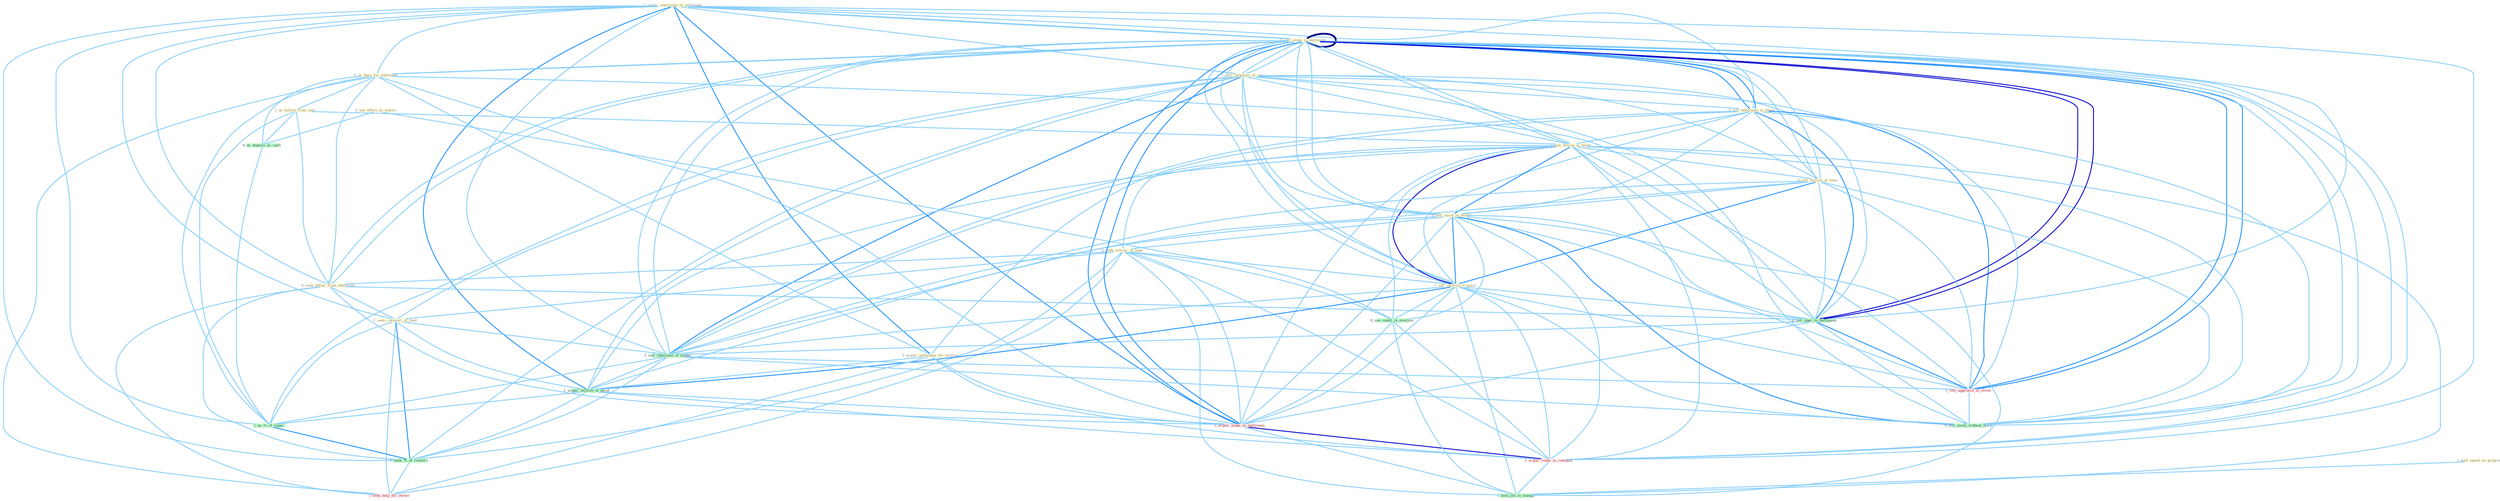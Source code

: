 Graph G{ 
    node
    [shape=polygon,style=filled,width=.5,height=.06,color="#BDFCC9",fixedsize=true,fontsize=4,
    fontcolor="#2f4f4f"];
    {node
    [color="#ffffe0", fontcolor="#8b7d6b"] "1_acquir_entitynam_of_entitynam " "0_sell_stake_to_entitynam " "0_us_base_for_entitynam " "1_sell_inventori_of_car " "0_sell_entitynam_to_buyer " "1_us_billion_from_sale " "1_hold_spend_on_program " "1_sell_billion_in_asset " "0_see_effect_as_materi " "0_sell_million_at_time " "0_sell_stock_in_month " "0_seek_waiver_in_hope " "0_seek_dollar_from_entitynam " "1_sell_million_in_asset " "0_acquir_entitynam_for_million " "1_seek_recoveri_of_fund "}
{node [color="#fff0f5", fontcolor="#b22222"] "1_acquir_stake_in_entitynam " "1_acquir_stake_in_compani " "1_sell_approach_to_client " "1_seek_help_for_owner "}
edge [color="#B0E2FF"];

	"1_acquir_entitynam_of_entitynam " -- "0_sell_stake_to_entitynam " [w="1", color="#87cefa" ];
	"1_acquir_entitynam_of_entitynam " -- "0_us_base_for_entitynam " [w="1", color="#87cefa" ];
	"1_acquir_entitynam_of_entitynam " -- "1_sell_inventori_of_car " [w="1", color="#87cefa" ];
	"1_acquir_entitynam_of_entitynam " -- "0_sell_entitynam_to_buyer " [w="1", color="#87cefa" ];
	"1_acquir_entitynam_of_entitynam " -- "0_seek_dollar_from_entitynam " [w="1", color="#87cefa" ];
	"1_acquir_entitynam_of_entitynam " -- "0_acquir_entitynam_for_million " [w="2", color="#1e90ff" , len=0.8];
	"1_acquir_entitynam_of_entitynam " -- "1_seek_recoveri_of_fund " [w="1", color="#87cefa" ];
	"1_acquir_entitynam_of_entitynam " -- "0_sell_oper_to_entitynam " [w="1", color="#87cefa" ];
	"1_acquir_entitynam_of_entitynam " -- "1_sell_othernum_of_model " [w="1", color="#87cefa" ];
	"1_acquir_entitynam_of_entitynam " -- "1_acquir_million_of_asset " [w="2", color="#1e90ff" , len=0.8];
	"1_acquir_entitynam_of_entitynam " -- "1_acquir_stake_in_entitynam " [w="2", color="#1e90ff" , len=0.8];
	"1_acquir_entitynam_of_entitynam " -- "1_acquir_stake_in_compani " [w="1", color="#87cefa" ];
	"1_acquir_entitynam_of_entitynam " -- "0_sell_stake_to_entitynam " [w="1", color="#87cefa" ];
	"1_acquir_entitynam_of_entitynam " -- "1_us_%_of_capac " [w="1", color="#87cefa" ];
	"1_acquir_entitynam_of_entitynam " -- "1_seek_%_of_concern " [w="1", color="#87cefa" ];
	"0_sell_stake_to_entitynam " -- "0_us_base_for_entitynam " [w="1", color="#87cefa" ];
	"0_sell_stake_to_entitynam " -- "1_sell_inventori_of_car " [w="1", color="#87cefa" ];
	"0_sell_stake_to_entitynam " -- "0_sell_entitynam_to_buyer " [w="2", color="#1e90ff" , len=0.8];
	"0_sell_stake_to_entitynam " -- "1_sell_billion_in_asset " [w="1", color="#87cefa" ];
	"0_sell_stake_to_entitynam " -- "0_sell_million_at_time " [w="1", color="#87cefa" ];
	"0_sell_stake_to_entitynam " -- "0_sell_stock_in_month " [w="1", color="#87cefa" ];
	"0_sell_stake_to_entitynam " -- "0_seek_dollar_from_entitynam " [w="1", color="#87cefa" ];
	"0_sell_stake_to_entitynam " -- "1_sell_million_in_asset " [w="1", color="#87cefa" ];
	"0_sell_stake_to_entitynam " -- "0_sell_oper_to_entitynam " [w="3", color="#0000cd" , len=0.6];
	"0_sell_stake_to_entitynam " -- "1_sell_othernum_of_model " [w="1", color="#87cefa" ];
	"0_sell_stake_to_entitynam " -- "1_acquir_stake_in_entitynam " [w="2", color="#1e90ff" , len=0.8];
	"0_sell_stake_to_entitynam " -- "1_acquir_stake_in_compani " [w="1", color="#87cefa" ];
	"0_sell_stake_to_entitynam " -- "0_sell_stake_to_entitynam " [w="4", style=bold, color="#000080", len=0.4];
	"0_sell_stake_to_entitynam " -- "1_sell_approach_to_client " [w="2", color="#1e90ff" , len=0.8];
	"0_sell_stake_to_entitynam " -- "0_sell_stock_without_hitch " [w="1", color="#87cefa" ];
	"0_us_base_for_entitynam " -- "1_us_billion_from_sale " [w="1", color="#87cefa" ];
	"0_us_base_for_entitynam " -- "0_seek_dollar_from_entitynam " [w="1", color="#87cefa" ];
	"0_us_base_for_entitynam " -- "0_acquir_entitynam_for_million " [w="1", color="#87cefa" ];
	"0_us_base_for_entitynam " -- "0_sell_oper_to_entitynam " [w="1", color="#87cefa" ];
	"0_us_base_for_entitynam " -- "0_us_deposit_as_cach " [w="1", color="#87cefa" ];
	"0_us_base_for_entitynam " -- "1_acquir_stake_in_entitynam " [w="1", color="#87cefa" ];
	"0_us_base_for_entitynam " -- "0_sell_stake_to_entitynam " [w="1", color="#87cefa" ];
	"0_us_base_for_entitynam " -- "1_us_%_of_capac " [w="1", color="#87cefa" ];
	"0_us_base_for_entitynam " -- "1_seek_help_for_owner " [w="1", color="#87cefa" ];
	"1_sell_inventori_of_car " -- "0_sell_entitynam_to_buyer " [w="1", color="#87cefa" ];
	"1_sell_inventori_of_car " -- "1_sell_billion_in_asset " [w="1", color="#87cefa" ];
	"1_sell_inventori_of_car " -- "0_sell_million_at_time " [w="1", color="#87cefa" ];
	"1_sell_inventori_of_car " -- "0_sell_stock_in_month " [w="1", color="#87cefa" ];
	"1_sell_inventori_of_car " -- "1_sell_million_in_asset " [w="1", color="#87cefa" ];
	"1_sell_inventori_of_car " -- "1_seek_recoveri_of_fund " [w="1", color="#87cefa" ];
	"1_sell_inventori_of_car " -- "0_sell_oper_to_entitynam " [w="1", color="#87cefa" ];
	"1_sell_inventori_of_car " -- "1_sell_othernum_of_model " [w="2", color="#1e90ff" , len=0.8];
	"1_sell_inventori_of_car " -- "1_acquir_million_of_asset " [w="1", color="#87cefa" ];
	"1_sell_inventori_of_car " -- "0_sell_stake_to_entitynam " [w="1", color="#87cefa" ];
	"1_sell_inventori_of_car " -- "1_us_%_of_capac " [w="1", color="#87cefa" ];
	"1_sell_inventori_of_car " -- "1_sell_approach_to_client " [w="1", color="#87cefa" ];
	"1_sell_inventori_of_car " -- "0_sell_stock_without_hitch " [w="1", color="#87cefa" ];
	"1_sell_inventori_of_car " -- "1_seek_%_of_concern " [w="1", color="#87cefa" ];
	"0_sell_entitynam_to_buyer " -- "1_sell_billion_in_asset " [w="1", color="#87cefa" ];
	"0_sell_entitynam_to_buyer " -- "0_sell_million_at_time " [w="1", color="#87cefa" ];
	"0_sell_entitynam_to_buyer " -- "0_sell_stock_in_month " [w="1", color="#87cefa" ];
	"0_sell_entitynam_to_buyer " -- "1_sell_million_in_asset " [w="1", color="#87cefa" ];
	"0_sell_entitynam_to_buyer " -- "0_acquir_entitynam_for_million " [w="1", color="#87cefa" ];
	"0_sell_entitynam_to_buyer " -- "0_sell_oper_to_entitynam " [w="2", color="#1e90ff" , len=0.8];
	"0_sell_entitynam_to_buyer " -- "1_sell_othernum_of_model " [w="1", color="#87cefa" ];
	"0_sell_entitynam_to_buyer " -- "0_sell_stake_to_entitynam " [w="2", color="#1e90ff" , len=0.8];
	"0_sell_entitynam_to_buyer " -- "1_sell_approach_to_client " [w="2", color="#1e90ff" , len=0.8];
	"0_sell_entitynam_to_buyer " -- "0_sell_stock_without_hitch " [w="1", color="#87cefa" ];
	"1_us_billion_from_sale " -- "1_sell_billion_in_asset " [w="1", color="#87cefa" ];
	"1_us_billion_from_sale " -- "0_seek_dollar_from_entitynam " [w="1", color="#87cefa" ];
	"1_us_billion_from_sale " -- "0_us_deposit_as_cach " [w="1", color="#87cefa" ];
	"1_us_billion_from_sale " -- "1_us_%_of_capac " [w="1", color="#87cefa" ];
	"1_hold_spend_on_program " -- "1_hold_job_in_manag " [w="1", color="#87cefa" ];
	"1_sell_billion_in_asset " -- "0_sell_million_at_time " [w="1", color="#87cefa" ];
	"1_sell_billion_in_asset " -- "0_sell_stock_in_month " [w="2", color="#1e90ff" , len=0.8];
	"1_sell_billion_in_asset " -- "0_seek_waiver_in_hope " [w="1", color="#87cefa" ];
	"1_sell_billion_in_asset " -- "1_sell_million_in_asset " [w="3", color="#0000cd" , len=0.6];
	"1_sell_billion_in_asset " -- "0_sell_oper_to_entitynam " [w="1", color="#87cefa" ];
	"1_sell_billion_in_asset " -- "1_sell_othernum_of_model " [w="1", color="#87cefa" ];
	"1_sell_billion_in_asset " -- "0_see_vaniti_in_everyon " [w="1", color="#87cefa" ];
	"1_sell_billion_in_asset " -- "1_acquir_million_of_asset " [w="1", color="#87cefa" ];
	"1_sell_billion_in_asset " -- "1_acquir_stake_in_entitynam " [w="1", color="#87cefa" ];
	"1_sell_billion_in_asset " -- "1_acquir_stake_in_compani " [w="1", color="#87cefa" ];
	"1_sell_billion_in_asset " -- "0_sell_stake_to_entitynam " [w="1", color="#87cefa" ];
	"1_sell_billion_in_asset " -- "1_sell_approach_to_client " [w="1", color="#87cefa" ];
	"1_sell_billion_in_asset " -- "1_hold_job_in_manag " [w="1", color="#87cefa" ];
	"1_sell_billion_in_asset " -- "0_sell_stock_without_hitch " [w="1", color="#87cefa" ];
	"0_see_effect_as_materi " -- "0_see_vaniti_in_everyon " [w="1", color="#87cefa" ];
	"0_see_effect_as_materi " -- "0_us_deposit_as_cach " [w="1", color="#87cefa" ];
	"0_sell_million_at_time " -- "0_sell_stock_in_month " [w="1", color="#87cefa" ];
	"0_sell_million_at_time " -- "1_sell_million_in_asset " [w="2", color="#1e90ff" , len=0.8];
	"0_sell_million_at_time " -- "0_sell_oper_to_entitynam " [w="1", color="#87cefa" ];
	"0_sell_million_at_time " -- "1_sell_othernum_of_model " [w="1", color="#87cefa" ];
	"0_sell_million_at_time " -- "1_acquir_million_of_asset " [w="1", color="#87cefa" ];
	"0_sell_million_at_time " -- "0_sell_stake_to_entitynam " [w="1", color="#87cefa" ];
	"0_sell_million_at_time " -- "1_sell_approach_to_client " [w="1", color="#87cefa" ];
	"0_sell_million_at_time " -- "0_sell_stock_without_hitch " [w="1", color="#87cefa" ];
	"0_sell_stock_in_month " -- "0_seek_waiver_in_hope " [w="1", color="#87cefa" ];
	"0_sell_stock_in_month " -- "1_sell_million_in_asset " [w="2", color="#1e90ff" , len=0.8];
	"0_sell_stock_in_month " -- "0_sell_oper_to_entitynam " [w="1", color="#87cefa" ];
	"0_sell_stock_in_month " -- "1_sell_othernum_of_model " [w="1", color="#87cefa" ];
	"0_sell_stock_in_month " -- "0_see_vaniti_in_everyon " [w="1", color="#87cefa" ];
	"0_sell_stock_in_month " -- "1_acquir_stake_in_entitynam " [w="1", color="#87cefa" ];
	"0_sell_stock_in_month " -- "1_acquir_stake_in_compani " [w="1", color="#87cefa" ];
	"0_sell_stock_in_month " -- "0_sell_stake_to_entitynam " [w="1", color="#87cefa" ];
	"0_sell_stock_in_month " -- "1_sell_approach_to_client " [w="1", color="#87cefa" ];
	"0_sell_stock_in_month " -- "1_hold_job_in_manag " [w="1", color="#87cefa" ];
	"0_sell_stock_in_month " -- "0_sell_stock_without_hitch " [w="2", color="#1e90ff" , len=0.8];
	"0_seek_waiver_in_hope " -- "0_seek_dollar_from_entitynam " [w="1", color="#87cefa" ];
	"0_seek_waiver_in_hope " -- "1_sell_million_in_asset " [w="1", color="#87cefa" ];
	"0_seek_waiver_in_hope " -- "1_seek_recoveri_of_fund " [w="1", color="#87cefa" ];
	"0_seek_waiver_in_hope " -- "0_see_vaniti_in_everyon " [w="1", color="#87cefa" ];
	"0_seek_waiver_in_hope " -- "1_acquir_stake_in_entitynam " [w="1", color="#87cefa" ];
	"0_seek_waiver_in_hope " -- "1_acquir_stake_in_compani " [w="1", color="#87cefa" ];
	"0_seek_waiver_in_hope " -- "1_hold_job_in_manag " [w="1", color="#87cefa" ];
	"0_seek_waiver_in_hope " -- "1_seek_%_of_concern " [w="1", color="#87cefa" ];
	"0_seek_waiver_in_hope " -- "1_seek_help_for_owner " [w="1", color="#87cefa" ];
	"0_seek_dollar_from_entitynam " -- "1_seek_recoveri_of_fund " [w="1", color="#87cefa" ];
	"0_seek_dollar_from_entitynam " -- "0_sell_oper_to_entitynam " [w="1", color="#87cefa" ];
	"0_seek_dollar_from_entitynam " -- "1_acquir_stake_in_entitynam " [w="1", color="#87cefa" ];
	"0_seek_dollar_from_entitynam " -- "0_sell_stake_to_entitynam " [w="1", color="#87cefa" ];
	"0_seek_dollar_from_entitynam " -- "1_seek_%_of_concern " [w="1", color="#87cefa" ];
	"0_seek_dollar_from_entitynam " -- "1_seek_help_for_owner " [w="1", color="#87cefa" ];
	"1_sell_million_in_asset " -- "0_sell_oper_to_entitynam " [w="1", color="#87cefa" ];
	"1_sell_million_in_asset " -- "1_sell_othernum_of_model " [w="1", color="#87cefa" ];
	"1_sell_million_in_asset " -- "0_see_vaniti_in_everyon " [w="1", color="#87cefa" ];
	"1_sell_million_in_asset " -- "1_acquir_million_of_asset " [w="2", color="#1e90ff" , len=0.8];
	"1_sell_million_in_asset " -- "1_acquir_stake_in_entitynam " [w="1", color="#87cefa" ];
	"1_sell_million_in_asset " -- "1_acquir_stake_in_compani " [w="1", color="#87cefa" ];
	"1_sell_million_in_asset " -- "0_sell_stake_to_entitynam " [w="1", color="#87cefa" ];
	"1_sell_million_in_asset " -- "1_sell_approach_to_client " [w="1", color="#87cefa" ];
	"1_sell_million_in_asset " -- "1_hold_job_in_manag " [w="1", color="#87cefa" ];
	"1_sell_million_in_asset " -- "0_sell_stock_without_hitch " [w="1", color="#87cefa" ];
	"0_acquir_entitynam_for_million " -- "1_acquir_million_of_asset " [w="1", color="#87cefa" ];
	"0_acquir_entitynam_for_million " -- "1_acquir_stake_in_entitynam " [w="1", color="#87cefa" ];
	"0_acquir_entitynam_for_million " -- "1_acquir_stake_in_compani " [w="1", color="#87cefa" ];
	"0_acquir_entitynam_for_million " -- "1_seek_help_for_owner " [w="1", color="#87cefa" ];
	"1_seek_recoveri_of_fund " -- "1_sell_othernum_of_model " [w="1", color="#87cefa" ];
	"1_seek_recoveri_of_fund " -- "1_acquir_million_of_asset " [w="1", color="#87cefa" ];
	"1_seek_recoveri_of_fund " -- "1_us_%_of_capac " [w="1", color="#87cefa" ];
	"1_seek_recoveri_of_fund " -- "1_seek_%_of_concern " [w="2", color="#1e90ff" , len=0.8];
	"1_seek_recoveri_of_fund " -- "1_seek_help_for_owner " [w="1", color="#87cefa" ];
	"0_sell_oper_to_entitynam " -- "1_sell_othernum_of_model " [w="1", color="#87cefa" ];
	"0_sell_oper_to_entitynam " -- "1_acquir_stake_in_entitynam " [w="1", color="#87cefa" ];
	"0_sell_oper_to_entitynam " -- "0_sell_stake_to_entitynam " [w="3", color="#0000cd" , len=0.6];
	"0_sell_oper_to_entitynam " -- "1_sell_approach_to_client " [w="2", color="#1e90ff" , len=0.8];
	"0_sell_oper_to_entitynam " -- "0_sell_stock_without_hitch " [w="1", color="#87cefa" ];
	"1_sell_othernum_of_model " -- "1_acquir_million_of_asset " [w="1", color="#87cefa" ];
	"1_sell_othernum_of_model " -- "0_sell_stake_to_entitynam " [w="1", color="#87cefa" ];
	"1_sell_othernum_of_model " -- "1_us_%_of_capac " [w="1", color="#87cefa" ];
	"1_sell_othernum_of_model " -- "1_sell_approach_to_client " [w="1", color="#87cefa" ];
	"1_sell_othernum_of_model " -- "0_sell_stock_without_hitch " [w="1", color="#87cefa" ];
	"1_sell_othernum_of_model " -- "1_seek_%_of_concern " [w="1", color="#87cefa" ];
	"0_see_vaniti_in_everyon " -- "1_acquir_stake_in_entitynam " [w="1", color="#87cefa" ];
	"0_see_vaniti_in_everyon " -- "1_acquir_stake_in_compani " [w="1", color="#87cefa" ];
	"0_see_vaniti_in_everyon " -- "1_hold_job_in_manag " [w="1", color="#87cefa" ];
	"1_acquir_million_of_asset " -- "1_acquir_stake_in_entitynam " [w="1", color="#87cefa" ];
	"1_acquir_million_of_asset " -- "1_acquir_stake_in_compani " [w="1", color="#87cefa" ];
	"1_acquir_million_of_asset " -- "1_us_%_of_capac " [w="1", color="#87cefa" ];
	"1_acquir_million_of_asset " -- "1_seek_%_of_concern " [w="1", color="#87cefa" ];
	"0_us_deposit_as_cach " -- "1_us_%_of_capac " [w="1", color="#87cefa" ];
	"1_acquir_stake_in_entitynam " -- "1_acquir_stake_in_compani " [w="3", color="#0000cd" , len=0.6];
	"1_acquir_stake_in_entitynam " -- "0_sell_stake_to_entitynam " [w="2", color="#1e90ff" , len=0.8];
	"1_acquir_stake_in_entitynam " -- "1_hold_job_in_manag " [w="1", color="#87cefa" ];
	"1_acquir_stake_in_compani " -- "0_sell_stake_to_entitynam " [w="1", color="#87cefa" ];
	"1_acquir_stake_in_compani " -- "1_hold_job_in_manag " [w="1", color="#87cefa" ];
	"0_sell_stake_to_entitynam " -- "1_sell_approach_to_client " [w="2", color="#1e90ff" , len=0.8];
	"0_sell_stake_to_entitynam " -- "0_sell_stock_without_hitch " [w="1", color="#87cefa" ];
	"1_us_%_of_capac " -- "1_seek_%_of_concern " [w="2", color="#1e90ff" , len=0.8];
	"1_sell_approach_to_client " -- "0_sell_stock_without_hitch " [w="1", color="#87cefa" ];
	"1_seek_%_of_concern " -- "1_seek_help_for_owner " [w="1", color="#87cefa" ];
}
